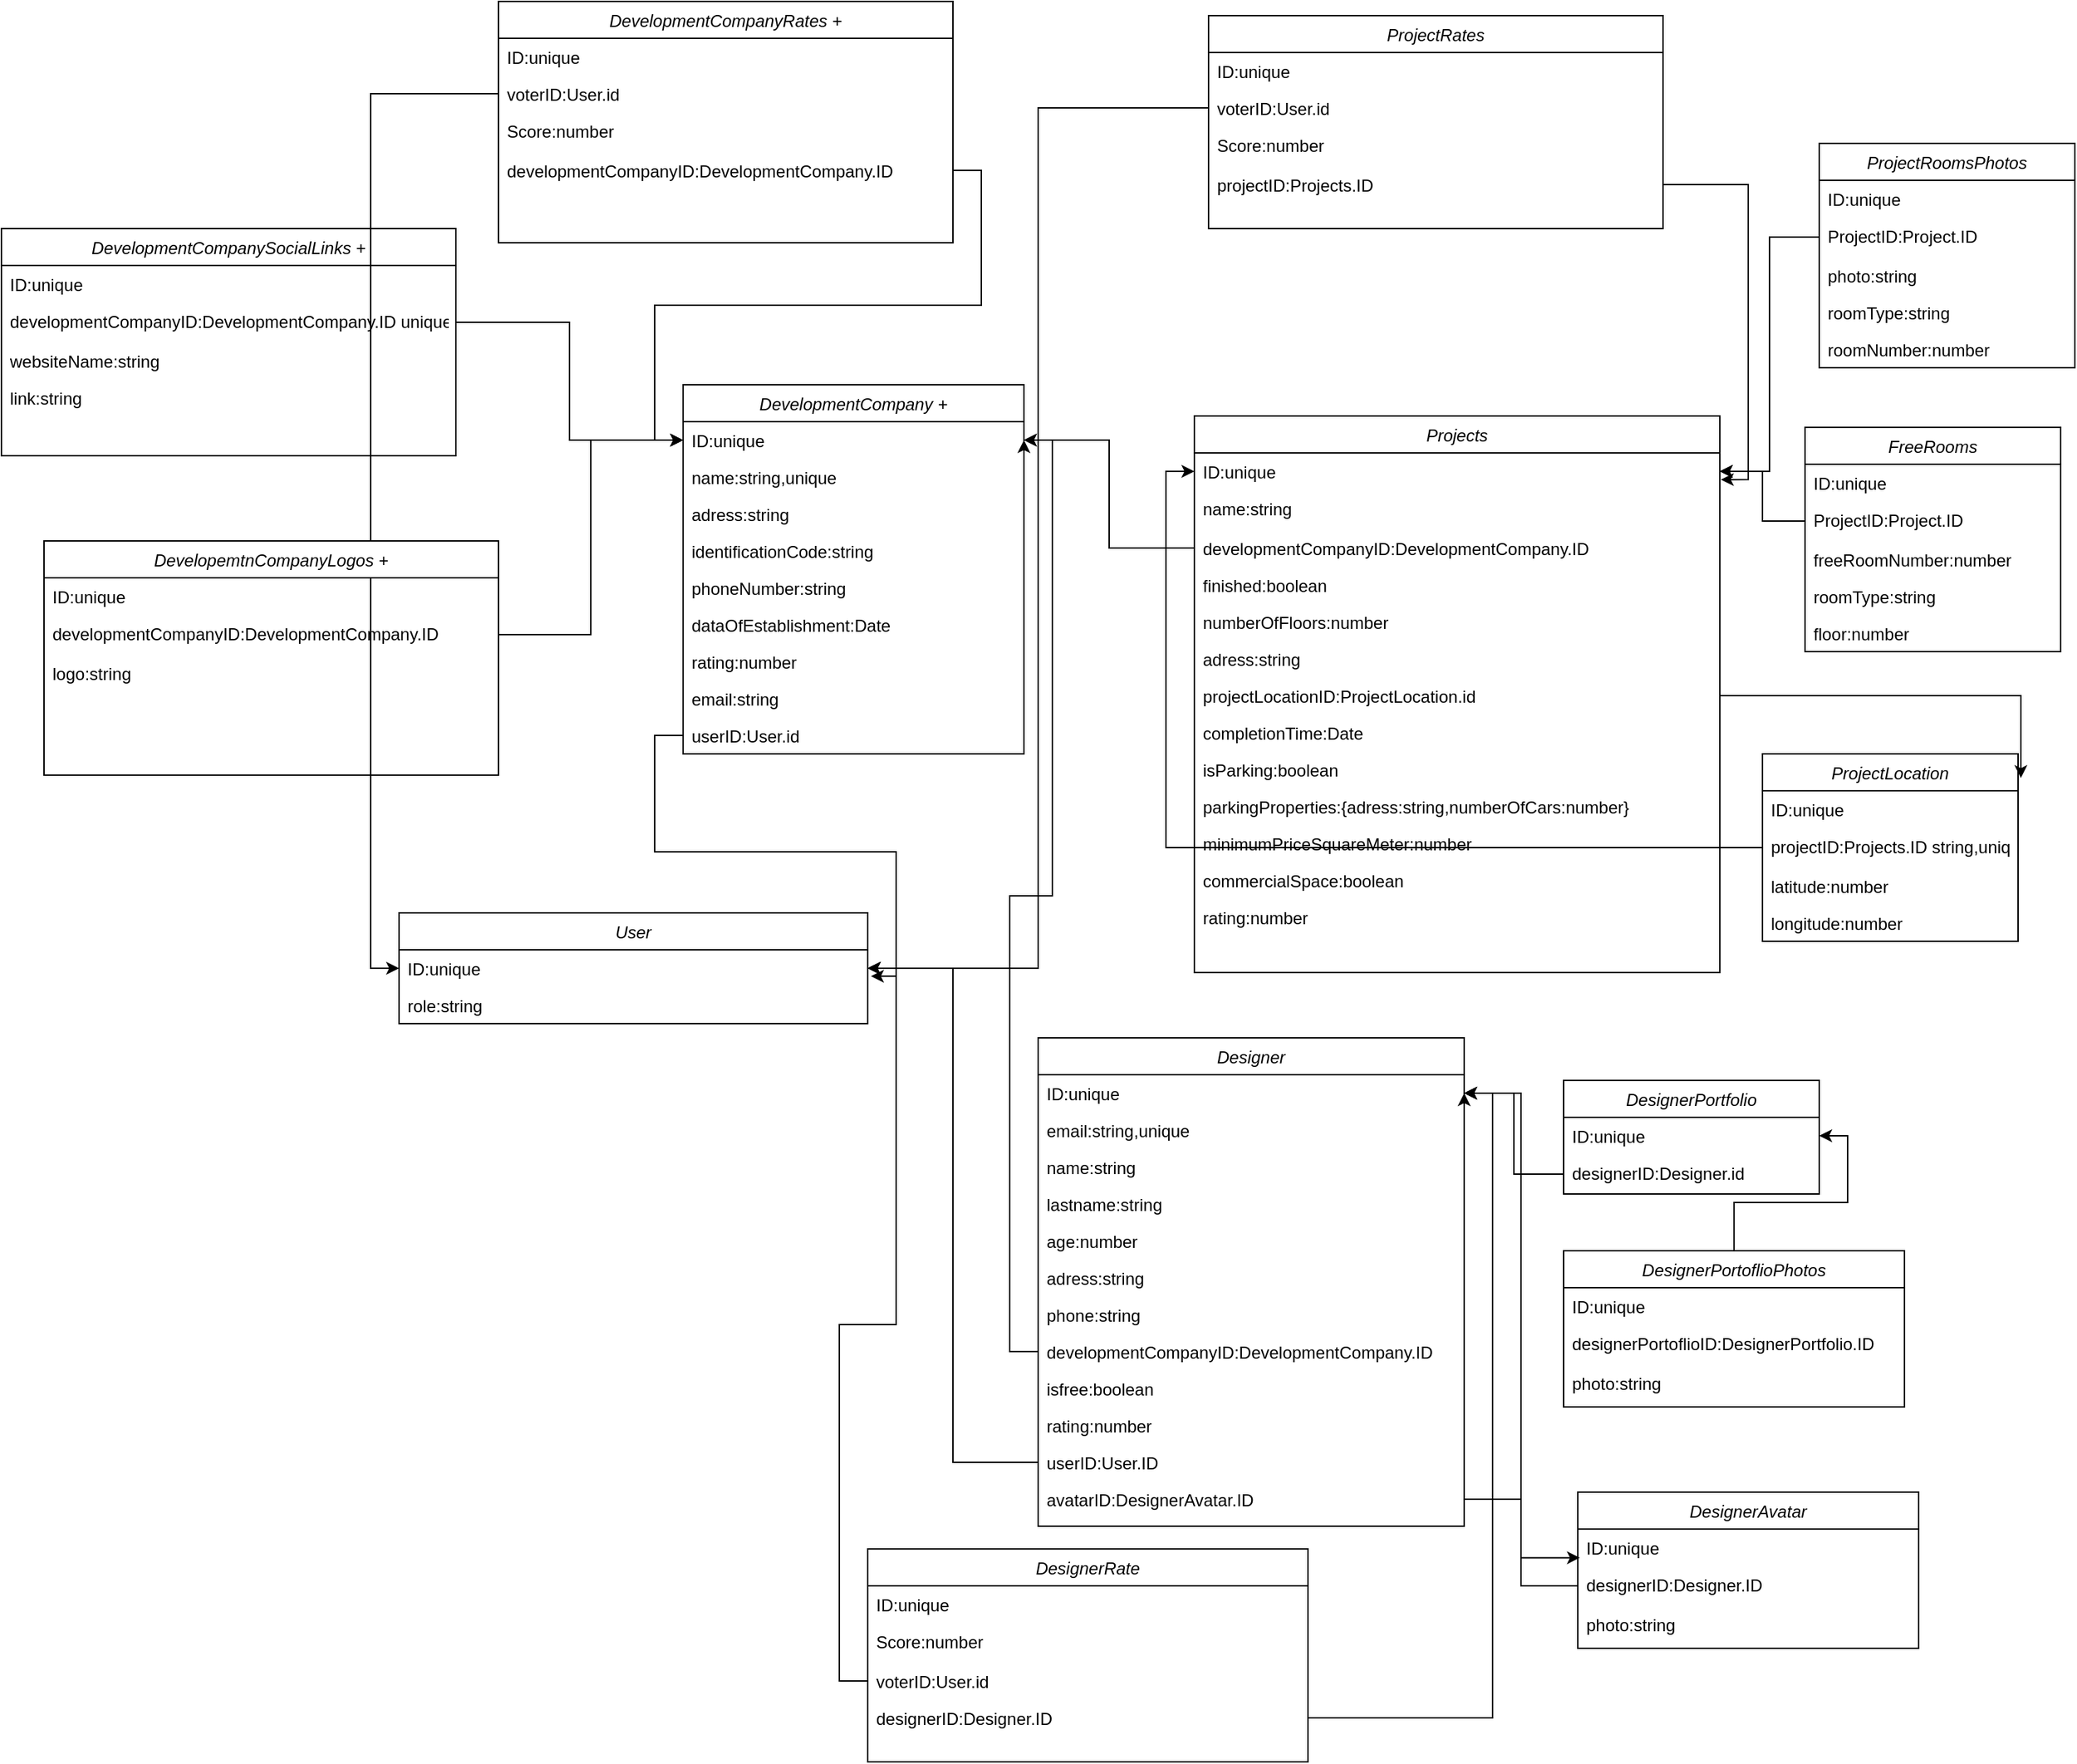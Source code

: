 <mxfile version="15.5.4" type="embed" pages="2"><diagram id="C5RBs43oDa-KdzZeNtuy" name="Page-1"><mxGraphModel dx="1510" dy="1604" grid="1" gridSize="10" guides="1" tooltips="1" connect="1" arrows="1" fold="1" page="1" pageScale="1" pageWidth="827" pageHeight="1169" math="0" shadow="0"><root><mxCell id="WIyWlLk6GJQsqaUBKTNV-0"/><mxCell id="WIyWlLk6GJQsqaUBKTNV-1" parent="WIyWlLk6GJQsqaUBKTNV-0"/><object label="DevelopmentCompany +" id="zkfFHV4jXpPFQw0GAbJ--0"><mxCell style="swimlane;fontStyle=2;align=center;verticalAlign=top;childLayout=stackLayout;horizontal=1;startSize=26;horizontalStack=0;resizeParent=1;resizeLast=0;collapsible=1;marginBottom=0;rounded=0;shadow=0;strokeWidth=1;" parent="WIyWlLk6GJQsqaUBKTNV-1" vertex="1"><mxGeometry x="240" y="-170" width="240" height="260" as="geometry"><mxRectangle x="50" y="280" width="160" height="26" as="alternateBounds"/></mxGeometry></mxCell></object><mxCell id="zkfFHV4jXpPFQw0GAbJ--2" value="ID:unique" style="text;align=left;verticalAlign=top;spacingLeft=4;spacingRight=4;overflow=hidden;rotatable=0;points=[[0,0.5],[1,0.5]];portConstraint=eastwest;rounded=0;shadow=0;html=0;" parent="zkfFHV4jXpPFQw0GAbJ--0" vertex="1"><mxGeometry y="26" width="240" height="26" as="geometry"/></mxCell><mxCell id="NU3LqY0kfDEqKCWppmfM-1" style="edgeStyle=orthogonalEdgeStyle;rounded=0;orthogonalLoop=1;jettySize=auto;html=1;exitX=1;exitY=0.5;exitDx=0;exitDy=0;entryX=1;entryY=0.5;entryDx=0;entryDy=0;fontFamily=Helvetica;fontSize=12;fontColor=default;" parent="zkfFHV4jXpPFQw0GAbJ--0" source="zkfFHV4jXpPFQw0GAbJ--1" target="zkfFHV4jXpPFQw0GAbJ--2" edge="1"><mxGeometry relative="1" as="geometry"/></mxCell><mxCell id="zkfFHV4jXpPFQw0GAbJ--1" value="name:string,unique" style="text;align=left;verticalAlign=top;spacingLeft=4;spacingRight=4;overflow=hidden;rotatable=0;points=[[0,0.5],[1,0.5]];portConstraint=eastwest;" parent="zkfFHV4jXpPFQw0GAbJ--0" vertex="1"><mxGeometry y="52" width="240" height="26" as="geometry"/></mxCell><mxCell id="NU3LqY0kfDEqKCWppmfM-3" value="adress:string" style="text;align=left;verticalAlign=top;spacingLeft=4;spacingRight=4;overflow=hidden;rotatable=0;points=[[0,0.5],[1,0.5]];portConstraint=eastwest;" parent="zkfFHV4jXpPFQw0GAbJ--0" vertex="1"><mxGeometry y="78" width="240" height="26" as="geometry"/></mxCell><mxCell id="NU3LqY0kfDEqKCWppmfM-4" value="identificationCode:string" style="text;align=left;verticalAlign=top;spacingLeft=4;spacingRight=4;overflow=hidden;rotatable=0;points=[[0,0.5],[1,0.5]];portConstraint=eastwest;" parent="zkfFHV4jXpPFQw0GAbJ--0" vertex="1"><mxGeometry y="104" width="240" height="26" as="geometry"/></mxCell><mxCell id="NU3LqY0kfDEqKCWppmfM-7" value="phoneNumber:string" style="text;align=left;verticalAlign=top;spacingLeft=4;spacingRight=4;overflow=hidden;rotatable=0;points=[[0,0.5],[1,0.5]];portConstraint=eastwest;" parent="zkfFHV4jXpPFQw0GAbJ--0" vertex="1"><mxGeometry y="130" width="240" height="26" as="geometry"/></mxCell><mxCell id="NU3LqY0kfDEqKCWppmfM-6" value="dataOfEstablishment:Date" style="text;align=left;verticalAlign=top;spacingLeft=4;spacingRight=4;overflow=hidden;rotatable=0;points=[[0,0.5],[1,0.5]];portConstraint=eastwest;" parent="zkfFHV4jXpPFQw0GAbJ--0" vertex="1"><mxGeometry y="156" width="240" height="26" as="geometry"/></mxCell><mxCell id="NU3LqY0kfDEqKCWppmfM-2" value="rating:number" style="text;align=left;verticalAlign=top;spacingLeft=4;spacingRight=4;overflow=hidden;rotatable=0;points=[[0,0.5],[1,0.5]];portConstraint=eastwest;" parent="zkfFHV4jXpPFQw0GAbJ--0" vertex="1"><mxGeometry y="182" width="240" height="26" as="geometry"/></mxCell><mxCell id="PWABPKc5PPacHre3TSY6-2" value="email:string" style="text;align=left;verticalAlign=top;spacingLeft=4;spacingRight=4;overflow=hidden;rotatable=0;points=[[0,0.5],[1,0.5]];portConstraint=eastwest;" parent="zkfFHV4jXpPFQw0GAbJ--0" vertex="1"><mxGeometry y="208" width="240" height="26" as="geometry"/></mxCell><mxCell id="PWABPKc5PPacHre3TSY6-17" value="userID:User.id" style="text;align=left;verticalAlign=top;spacingLeft=4;spacingRight=4;overflow=hidden;rotatable=0;points=[[0,0.5],[1,0.5]];portConstraint=eastwest;" parent="zkfFHV4jXpPFQw0GAbJ--0" vertex="1"><mxGeometry y="234" width="240" height="26" as="geometry"/></mxCell><object label="DevelopmentCompanySocialLinks +" id="NU3LqY0kfDEqKCWppmfM-8"><mxCell style="swimlane;fontStyle=2;align=center;verticalAlign=top;childLayout=stackLayout;horizontal=1;startSize=26;horizontalStack=0;resizeParent=1;resizeLast=0;collapsible=1;marginBottom=0;rounded=0;shadow=0;strokeWidth=1;" parent="WIyWlLk6GJQsqaUBKTNV-1" vertex="1"><mxGeometry x="-240" y="-280" width="320" height="160" as="geometry"><mxRectangle x="50" y="280" width="160" height="26" as="alternateBounds"/></mxGeometry></mxCell></object><mxCell id="NU3LqY0kfDEqKCWppmfM-9" value="ID:unique" style="text;align=left;verticalAlign=top;spacingLeft=4;spacingRight=4;overflow=hidden;rotatable=0;points=[[0,0.5],[1,0.5]];portConstraint=eastwest;rounded=0;shadow=0;html=0;" parent="NU3LqY0kfDEqKCWppmfM-8" vertex="1"><mxGeometry y="26" width="320" height="26" as="geometry"/></mxCell><mxCell id="NU3LqY0kfDEqKCWppmfM-20" value="developmentCompanyID:DevelopmentCompany.ID unique" style="text;align=left;verticalAlign=top;spacingLeft=4;spacingRight=4;overflow=hidden;rotatable=0;points=[[0,0.5],[1,0.5]];portConstraint=eastwest;" parent="NU3LqY0kfDEqKCWppmfM-8" vertex="1"><mxGeometry y="52" width="320" height="28" as="geometry"/></mxCell><mxCell id="NU3LqY0kfDEqKCWppmfM-22" value="websiteName:string" style="text;align=left;verticalAlign=top;spacingLeft=4;spacingRight=4;overflow=hidden;rotatable=0;points=[[0,0.5],[1,0.5]];portConstraint=eastwest;" parent="NU3LqY0kfDEqKCWppmfM-8" vertex="1"><mxGeometry y="80" width="320" height="26" as="geometry"/></mxCell><mxCell id="NU3LqY0kfDEqKCWppmfM-11" value="link:string" style="text;align=left;verticalAlign=top;spacingLeft=4;spacingRight=4;overflow=hidden;rotatable=0;points=[[0,0.5],[1,0.5]];portConstraint=eastwest;" parent="NU3LqY0kfDEqKCWppmfM-8" vertex="1"><mxGeometry y="106" width="320" height="26" as="geometry"/></mxCell><mxCell id="NU3LqY0kfDEqKCWppmfM-21" style="edgeStyle=orthogonalEdgeStyle;rounded=0;orthogonalLoop=1;jettySize=auto;html=1;fontFamily=Helvetica;fontSize=12;fontColor=default;" parent="WIyWlLk6GJQsqaUBKTNV-1" source="NU3LqY0kfDEqKCWppmfM-20" target="zkfFHV4jXpPFQw0GAbJ--2" edge="1"><mxGeometry relative="1" as="geometry"/></mxCell><object label="Projects" id="NU3LqY0kfDEqKCWppmfM-23"><mxCell style="swimlane;fontStyle=2;align=center;verticalAlign=top;childLayout=stackLayout;horizontal=1;startSize=26;horizontalStack=0;resizeParent=1;resizeLast=0;collapsible=1;marginBottom=0;rounded=0;shadow=0;strokeWidth=1;" parent="WIyWlLk6GJQsqaUBKTNV-1" vertex="1"><mxGeometry x="600" y="-148" width="370" height="392" as="geometry"><mxRectangle x="50" y="280" width="160" height="26" as="alternateBounds"/></mxGeometry></mxCell></object><mxCell id="NU3LqY0kfDEqKCWppmfM-24" value="ID:unique" style="text;align=left;verticalAlign=top;spacingLeft=4;spacingRight=4;overflow=hidden;rotatable=0;points=[[0,0.5],[1,0.5]];portConstraint=eastwest;rounded=0;shadow=0;html=0;" parent="NU3LqY0kfDEqKCWppmfM-23" vertex="1"><mxGeometry y="26" width="370" height="26" as="geometry"/></mxCell><mxCell id="NU3LqY0kfDEqKCWppmfM-25" value="name:string" style="text;align=left;verticalAlign=top;spacingLeft=4;spacingRight=4;overflow=hidden;rotatable=0;points=[[0,0.5],[1,0.5]];portConstraint=eastwest;" parent="NU3LqY0kfDEqKCWppmfM-23" vertex="1"><mxGeometry y="52" width="370" height="28" as="geometry"/></mxCell><mxCell id="NU3LqY0kfDEqKCWppmfM-26" value="developmentCompanyID:DevelopmentCompany.ID" style="text;align=left;verticalAlign=top;spacingLeft=4;spacingRight=4;overflow=hidden;rotatable=0;points=[[0,0.5],[1,0.5]];portConstraint=eastwest;" parent="NU3LqY0kfDEqKCWppmfM-23" vertex="1"><mxGeometry y="80" width="370" height="26" as="geometry"/></mxCell><mxCell id="NU3LqY0kfDEqKCWppmfM-28" value="finished:boolean" style="text;align=left;verticalAlign=top;spacingLeft=4;spacingRight=4;overflow=hidden;rotatable=0;points=[[0,0.5],[1,0.5]];portConstraint=eastwest;" parent="NU3LqY0kfDEqKCWppmfM-23" vertex="1"><mxGeometry y="106" width="370" height="26" as="geometry"/></mxCell><mxCell id="NU3LqY0kfDEqKCWppmfM-29" value="numberOfFloors:number" style="text;align=left;verticalAlign=top;spacingLeft=4;spacingRight=4;overflow=hidden;rotatable=0;points=[[0,0.5],[1,0.5]];portConstraint=eastwest;" parent="NU3LqY0kfDEqKCWppmfM-23" vertex="1"><mxGeometry y="132" width="370" height="26" as="geometry"/></mxCell><mxCell id="NU3LqY0kfDEqKCWppmfM-30" value="adress:string" style="text;align=left;verticalAlign=top;spacingLeft=4;spacingRight=4;overflow=hidden;rotatable=0;points=[[0,0.5],[1,0.5]];portConstraint=eastwest;" parent="NU3LqY0kfDEqKCWppmfM-23" vertex="1"><mxGeometry y="158" width="370" height="26" as="geometry"/></mxCell><mxCell id="NU3LqY0kfDEqKCWppmfM-39" value="projectLocationID:ProjectLocation.id" style="text;align=left;verticalAlign=top;spacingLeft=4;spacingRight=4;overflow=hidden;rotatable=0;points=[[0,0.5],[1,0.5]];portConstraint=eastwest;" parent="NU3LqY0kfDEqKCWppmfM-23" vertex="1"><mxGeometry y="184" width="370" height="26" as="geometry"/></mxCell><mxCell id="NU3LqY0kfDEqKCWppmfM-40" value="completionTime:Date" style="text;align=left;verticalAlign=top;spacingLeft=4;spacingRight=4;overflow=hidden;rotatable=0;points=[[0,0.5],[1,0.5]];portConstraint=eastwest;" parent="NU3LqY0kfDEqKCWppmfM-23" vertex="1"><mxGeometry y="210" width="370" height="26" as="geometry"/></mxCell><mxCell id="NU3LqY0kfDEqKCWppmfM-50" value="isParking:boolean" style="text;align=left;verticalAlign=top;spacingLeft=4;spacingRight=4;overflow=hidden;rotatable=0;points=[[0,0.5],[1,0.5]];portConstraint=eastwest;" parent="NU3LqY0kfDEqKCWppmfM-23" vertex="1"><mxGeometry y="236" width="370" height="26" as="geometry"/></mxCell><mxCell id="NU3LqY0kfDEqKCWppmfM-52" value="parkingProperties:{adress:string,numberOfCars:number}" style="text;align=left;verticalAlign=top;spacingLeft=4;spacingRight=4;overflow=hidden;rotatable=0;points=[[0,0.5],[1,0.5]];portConstraint=eastwest;" parent="NU3LqY0kfDEqKCWppmfM-23" vertex="1"><mxGeometry y="262" width="370" height="26" as="geometry"/></mxCell><mxCell id="NU3LqY0kfDEqKCWppmfM-51" value="minimumPriceSquareMeter:number" style="text;align=left;verticalAlign=top;spacingLeft=4;spacingRight=4;overflow=hidden;rotatable=0;points=[[0,0.5],[1,0.5]];portConstraint=eastwest;" parent="NU3LqY0kfDEqKCWppmfM-23" vertex="1"><mxGeometry y="288" width="370" height="26" as="geometry"/></mxCell><mxCell id="NU3LqY0kfDEqKCWppmfM-27" value="commercialSpace:boolean" style="text;align=left;verticalAlign=top;spacingLeft=4;spacingRight=4;overflow=hidden;rotatable=0;points=[[0,0.5],[1,0.5]];portConstraint=eastwest;" parent="NU3LqY0kfDEqKCWppmfM-23" vertex="1"><mxGeometry y="314" width="370" height="26" as="geometry"/></mxCell><mxCell id="PWABPKc5PPacHre3TSY6-22" value="rating:number" style="text;align=left;verticalAlign=top;spacingLeft=4;spacingRight=4;overflow=hidden;rotatable=0;points=[[0,0.5],[1,0.5]];portConstraint=eastwest;" parent="NU3LqY0kfDEqKCWppmfM-23" vertex="1"><mxGeometry y="340" width="370" height="26" as="geometry"/></mxCell><object label="ProjectLocation" id="NU3LqY0kfDEqKCWppmfM-32"><mxCell style="swimlane;fontStyle=2;align=center;verticalAlign=top;childLayout=stackLayout;horizontal=1;startSize=26;horizontalStack=0;resizeParent=1;resizeLast=0;collapsible=1;marginBottom=0;rounded=0;shadow=0;strokeWidth=1;" parent="WIyWlLk6GJQsqaUBKTNV-1" vertex="1"><mxGeometry x="1000" y="90" width="180" height="132" as="geometry"><mxRectangle x="50" y="280" width="160" height="26" as="alternateBounds"/></mxGeometry></mxCell></object><mxCell id="NU3LqY0kfDEqKCWppmfM-33" value="ID:unique" style="text;align=left;verticalAlign=top;spacingLeft=4;spacingRight=4;overflow=hidden;rotatable=0;points=[[0,0.5],[1,0.5]];portConstraint=eastwest;rounded=0;shadow=0;html=0;" parent="NU3LqY0kfDEqKCWppmfM-32" vertex="1"><mxGeometry y="26" width="180" height="26" as="geometry"/></mxCell><mxCell id="NU3LqY0kfDEqKCWppmfM-34" value="projectID:Projects.ID string,unique" style="text;align=left;verticalAlign=top;spacingLeft=4;spacingRight=4;overflow=hidden;rotatable=0;points=[[0,0.5],[1,0.5]];portConstraint=eastwest;" parent="NU3LqY0kfDEqKCWppmfM-32" vertex="1"><mxGeometry y="52" width="180" height="28" as="geometry"/></mxCell><mxCell id="NU3LqY0kfDEqKCWppmfM-35" value="latitude:number" style="text;align=left;verticalAlign=top;spacingLeft=4;spacingRight=4;overflow=hidden;rotatable=0;points=[[0,0.5],[1,0.5]];portConstraint=eastwest;" parent="NU3LqY0kfDEqKCWppmfM-32" vertex="1"><mxGeometry y="80" width="180" height="26" as="geometry"/></mxCell><mxCell id="NU3LqY0kfDEqKCWppmfM-36" value="longitude:number" style="text;align=left;verticalAlign=top;spacingLeft=4;spacingRight=4;overflow=hidden;rotatable=0;points=[[0,0.5],[1,0.5]];portConstraint=eastwest;" parent="NU3LqY0kfDEqKCWppmfM-32" vertex="1"><mxGeometry y="106" width="180" height="26" as="geometry"/></mxCell><mxCell id="NU3LqY0kfDEqKCWppmfM-37" style="edgeStyle=orthogonalEdgeStyle;rounded=0;orthogonalLoop=1;jettySize=auto;html=1;entryX=0;entryY=0.5;entryDx=0;entryDy=0;fontFamily=Helvetica;fontSize=12;fontColor=default;" parent="WIyWlLk6GJQsqaUBKTNV-1" source="NU3LqY0kfDEqKCWppmfM-34" target="NU3LqY0kfDEqKCWppmfM-24" edge="1"><mxGeometry relative="1" as="geometry"/></mxCell><mxCell id="NU3LqY0kfDEqKCWppmfM-42" style="edgeStyle=orthogonalEdgeStyle;rounded=0;orthogonalLoop=1;jettySize=auto;html=1;entryX=1.011;entryY=0.129;entryDx=0;entryDy=0;entryPerimeter=0;fontFamily=Helvetica;fontSize=12;fontColor=default;" parent="WIyWlLk6GJQsqaUBKTNV-1" source="NU3LqY0kfDEqKCWppmfM-39" target="NU3LqY0kfDEqKCWppmfM-32" edge="1"><mxGeometry relative="1" as="geometry"/></mxCell><object label="DevelopmentCompanyRates +" id="PWABPKc5PPacHre3TSY6-3"><mxCell style="swimlane;fontStyle=2;align=center;verticalAlign=top;childLayout=stackLayout;horizontal=1;startSize=26;horizontalStack=0;resizeParent=1;resizeLast=0;collapsible=1;marginBottom=0;rounded=0;shadow=0;strokeWidth=1;" parent="WIyWlLk6GJQsqaUBKTNV-1" vertex="1"><mxGeometry x="110" y="-440" width="320" height="170" as="geometry"><mxRectangle x="50" y="280" width="160" height="26" as="alternateBounds"/></mxGeometry></mxCell></object><mxCell id="PWABPKc5PPacHre3TSY6-4" value="ID:unique" style="text;align=left;verticalAlign=top;spacingLeft=4;spacingRight=4;overflow=hidden;rotatable=0;points=[[0,0.5],[1,0.5]];portConstraint=eastwest;rounded=0;shadow=0;html=0;" parent="PWABPKc5PPacHre3TSY6-3" vertex="1"><mxGeometry y="26" width="320" height="26" as="geometry"/></mxCell><mxCell id="PWABPKc5PPacHre3TSY6-6" value="voterID:User.id" style="text;align=left;verticalAlign=top;spacingLeft=4;spacingRight=4;overflow=hidden;rotatable=0;points=[[0,0.5],[1,0.5]];portConstraint=eastwest;" parent="PWABPKc5PPacHre3TSY6-3" vertex="1"><mxGeometry y="52" width="320" height="26" as="geometry"/></mxCell><mxCell id="PWABPKc5PPacHre3TSY6-5" value="Score:number" style="text;align=left;verticalAlign=top;spacingLeft=4;spacingRight=4;overflow=hidden;rotatable=0;points=[[0,0.5],[1,0.5]];portConstraint=eastwest;" parent="PWABPKc5PPacHre3TSY6-3" vertex="1"><mxGeometry y="78" width="320" height="28" as="geometry"/></mxCell><mxCell id="PWABPKc5PPacHre3TSY6-15" value="developmentCompanyID:DevelopmentCompany.ID" style="text;align=left;verticalAlign=top;spacingLeft=4;spacingRight=4;overflow=hidden;rotatable=0;points=[[0,0.5],[1,0.5]];portConstraint=eastwest;" parent="PWABPKc5PPacHre3TSY6-3" vertex="1"><mxGeometry y="106" width="320" height="26" as="geometry"/></mxCell><object label="User" id="PWABPKc5PPacHre3TSY6-8"><mxCell style="swimlane;fontStyle=2;align=center;verticalAlign=top;childLayout=stackLayout;horizontal=1;startSize=26;horizontalStack=0;resizeParent=1;resizeLast=0;collapsible=1;marginBottom=0;rounded=0;shadow=0;strokeWidth=1;" parent="WIyWlLk6GJQsqaUBKTNV-1" vertex="1"><mxGeometry x="40" y="202" width="330" height="78" as="geometry"><mxRectangle x="50" y="280" width="160" height="26" as="alternateBounds"/></mxGeometry></mxCell></object><mxCell id="PWABPKc5PPacHre3TSY6-9" value="ID:unique" style="text;align=left;verticalAlign=top;spacingLeft=4;spacingRight=4;overflow=hidden;rotatable=0;points=[[0,0.5],[1,0.5]];portConstraint=eastwest;rounded=0;shadow=0;html=0;" parent="PWABPKc5PPacHre3TSY6-8" vertex="1"><mxGeometry y="26" width="330" height="26" as="geometry"/></mxCell><mxCell id="PWABPKc5PPacHre3TSY6-12" value="role:string" style="text;align=left;verticalAlign=top;spacingLeft=4;spacingRight=4;overflow=hidden;rotatable=0;points=[[0,0.5],[1,0.5]];portConstraint=eastwest;" parent="PWABPKc5PPacHre3TSY6-8" vertex="1"><mxGeometry y="52" width="330" height="26" as="geometry"/></mxCell><mxCell id="PWABPKc5PPacHre3TSY6-20" style="edgeStyle=orthogonalEdgeStyle;rounded=0;orthogonalLoop=1;jettySize=auto;html=1;entryX=0;entryY=0.5;entryDx=0;entryDy=0;" parent="WIyWlLk6GJQsqaUBKTNV-1" source="PWABPKc5PPacHre3TSY6-6" target="PWABPKc5PPacHre3TSY6-9" edge="1"><mxGeometry relative="1" as="geometry"/></mxCell><mxCell id="PWABPKc5PPacHre3TSY6-21" style="edgeStyle=orthogonalEdgeStyle;rounded=0;orthogonalLoop=1;jettySize=auto;html=1;" parent="WIyWlLk6GJQsqaUBKTNV-1" source="PWABPKc5PPacHre3TSY6-15" target="zkfFHV4jXpPFQw0GAbJ--2" edge="1"><mxGeometry relative="1" as="geometry"/></mxCell><object label="ProjectRates" id="PWABPKc5PPacHre3TSY6-23"><mxCell style="swimlane;fontStyle=2;align=center;verticalAlign=top;childLayout=stackLayout;horizontal=1;startSize=26;horizontalStack=0;resizeParent=1;resizeLast=0;collapsible=1;marginBottom=0;rounded=0;shadow=0;strokeWidth=1;" parent="WIyWlLk6GJQsqaUBKTNV-1" vertex="1"><mxGeometry x="610" y="-430" width="320" height="150" as="geometry"><mxRectangle x="50" y="280" width="160" height="26" as="alternateBounds"/></mxGeometry></mxCell></object><mxCell id="PWABPKc5PPacHre3TSY6-24" value="ID:unique" style="text;align=left;verticalAlign=top;spacingLeft=4;spacingRight=4;overflow=hidden;rotatable=0;points=[[0,0.5],[1,0.5]];portConstraint=eastwest;rounded=0;shadow=0;html=0;" parent="PWABPKc5PPacHre3TSY6-23" vertex="1"><mxGeometry y="26" width="320" height="26" as="geometry"/></mxCell><mxCell id="PWABPKc5PPacHre3TSY6-26" value="voterID:User.id" style="text;align=left;verticalAlign=top;spacingLeft=4;spacingRight=4;overflow=hidden;rotatable=0;points=[[0,0.5],[1,0.5]];portConstraint=eastwest;" parent="PWABPKc5PPacHre3TSY6-23" vertex="1"><mxGeometry y="52" width="320" height="26" as="geometry"/></mxCell><mxCell id="PWABPKc5PPacHre3TSY6-25" value="Score:number" style="text;align=left;verticalAlign=top;spacingLeft=4;spacingRight=4;overflow=hidden;rotatable=0;points=[[0,0.5],[1,0.5]];portConstraint=eastwest;" parent="PWABPKc5PPacHre3TSY6-23" vertex="1"><mxGeometry y="78" width="320" height="28" as="geometry"/></mxCell><mxCell id="PWABPKc5PPacHre3TSY6-27" value="projectID:Projects.ID" style="text;align=left;verticalAlign=top;spacingLeft=4;spacingRight=4;overflow=hidden;rotatable=0;points=[[0,0.5],[1,0.5]];portConstraint=eastwest;" parent="PWABPKc5PPacHre3TSY6-23" vertex="1"><mxGeometry y="106" width="320" height="26" as="geometry"/></mxCell><mxCell id="PWABPKc5PPacHre3TSY6-28" style="edgeStyle=orthogonalEdgeStyle;rounded=0;orthogonalLoop=1;jettySize=auto;html=1;entryX=1;entryY=0.5;entryDx=0;entryDy=0;" parent="WIyWlLk6GJQsqaUBKTNV-1" source="PWABPKc5PPacHre3TSY6-26" target="PWABPKc5PPacHre3TSY6-9" edge="1"><mxGeometry relative="1" as="geometry"/></mxCell><mxCell id="PWABPKc5PPacHre3TSY6-29" style="edgeStyle=orthogonalEdgeStyle;rounded=0;orthogonalLoop=1;jettySize=auto;html=1;entryX=1.002;entryY=0.724;entryDx=0;entryDy=0;entryPerimeter=0;" parent="WIyWlLk6GJQsqaUBKTNV-1" source="PWABPKc5PPacHre3TSY6-27" target="NU3LqY0kfDEqKCWppmfM-24" edge="1"><mxGeometry relative="1" as="geometry"/></mxCell><object label="ProjectRoomsPhotos" id="PWABPKc5PPacHre3TSY6-31"><mxCell style="swimlane;fontStyle=2;align=center;verticalAlign=top;childLayout=stackLayout;horizontal=1;startSize=26;horizontalStack=0;resizeParent=1;resizeLast=0;collapsible=1;marginBottom=0;rounded=0;shadow=0;strokeWidth=1;" parent="WIyWlLk6GJQsqaUBKTNV-1" vertex="1"><mxGeometry x="1040" y="-340" width="180" height="158" as="geometry"><mxRectangle x="50" y="280" width="160" height="26" as="alternateBounds"/></mxGeometry></mxCell></object><mxCell id="PWABPKc5PPacHre3TSY6-32" value="ID:unique" style="text;align=left;verticalAlign=top;spacingLeft=4;spacingRight=4;overflow=hidden;rotatable=0;points=[[0,0.5],[1,0.5]];portConstraint=eastwest;rounded=0;shadow=0;html=0;" parent="PWABPKc5PPacHre3TSY6-31" vertex="1"><mxGeometry y="26" width="180" height="26" as="geometry"/></mxCell><mxCell id="PWABPKc5PPacHre3TSY6-33" value="ProjectID:Project.ID" style="text;align=left;verticalAlign=top;spacingLeft=4;spacingRight=4;overflow=hidden;rotatable=0;points=[[0,0.5],[1,0.5]];portConstraint=eastwest;" parent="PWABPKc5PPacHre3TSY6-31" vertex="1"><mxGeometry y="52" width="180" height="28" as="geometry"/></mxCell><mxCell id="PWABPKc5PPacHre3TSY6-34" value="photo:string" style="text;align=left;verticalAlign=top;spacingLeft=4;spacingRight=4;overflow=hidden;rotatable=0;points=[[0,0.5],[1,0.5]];portConstraint=eastwest;" parent="PWABPKc5PPacHre3TSY6-31" vertex="1"><mxGeometry y="80" width="180" height="26" as="geometry"/></mxCell><mxCell id="PWABPKc5PPacHre3TSY6-35" value="roomType:string" style="text;align=left;verticalAlign=top;spacingLeft=4;spacingRight=4;overflow=hidden;rotatable=0;points=[[0,0.5],[1,0.5]];portConstraint=eastwest;" parent="PWABPKc5PPacHre3TSY6-31" vertex="1"><mxGeometry y="106" width="180" height="26" as="geometry"/></mxCell><mxCell id="PWABPKc5PPacHre3TSY6-38" value="roomNumber:number" style="text;align=left;verticalAlign=top;spacingLeft=4;spacingRight=4;overflow=hidden;rotatable=0;points=[[0,0.5],[1,0.5]];portConstraint=eastwest;" parent="PWABPKc5PPacHre3TSY6-31" vertex="1"><mxGeometry y="132" width="180" height="26" as="geometry"/></mxCell><mxCell id="PWABPKc5PPacHre3TSY6-39" style="edgeStyle=orthogonalEdgeStyle;rounded=0;orthogonalLoop=1;jettySize=auto;html=1;" parent="WIyWlLk6GJQsqaUBKTNV-1" source="PWABPKc5PPacHre3TSY6-33" target="NU3LqY0kfDEqKCWppmfM-24" edge="1"><mxGeometry relative="1" as="geometry"/></mxCell><object label="DevelopemtnCompanyLogos +" id="PWABPKc5PPacHre3TSY6-41"><mxCell style="swimlane;fontStyle=2;align=center;verticalAlign=top;childLayout=stackLayout;horizontal=1;startSize=26;horizontalStack=0;resizeParent=1;resizeLast=0;collapsible=1;marginBottom=0;rounded=0;shadow=0;strokeWidth=1;" parent="WIyWlLk6GJQsqaUBKTNV-1" vertex="1"><mxGeometry x="-210" y="-60" width="320" height="165" as="geometry"><mxRectangle x="50" y="280" width="160" height="26" as="alternateBounds"/></mxGeometry></mxCell></object><mxCell id="PWABPKc5PPacHre3TSY6-42" value="ID:unique" style="text;align=left;verticalAlign=top;spacingLeft=4;spacingRight=4;overflow=hidden;rotatable=0;points=[[0,0.5],[1,0.5]];portConstraint=eastwest;rounded=0;shadow=0;html=0;" parent="PWABPKc5PPacHre3TSY6-41" vertex="1"><mxGeometry y="26" width="320" height="26" as="geometry"/></mxCell><mxCell id="PWABPKc5PPacHre3TSY6-43" value="developmentCompanyID:DevelopmentCompany.ID" style="text;align=left;verticalAlign=top;spacingLeft=4;spacingRight=4;overflow=hidden;rotatable=0;points=[[0,0.5],[1,0.5]];portConstraint=eastwest;" parent="PWABPKc5PPacHre3TSY6-41" vertex="1"><mxGeometry y="52" width="320" height="28" as="geometry"/></mxCell><mxCell id="PWABPKc5PPacHre3TSY6-44" value="logo:string" style="text;align=left;verticalAlign=top;spacingLeft=4;spacingRight=4;overflow=hidden;rotatable=0;points=[[0,0.5],[1,0.5]];portConstraint=eastwest;" parent="PWABPKc5PPacHre3TSY6-41" vertex="1"><mxGeometry y="80" width="320" height="26" as="geometry"/></mxCell><mxCell id="PWABPKc5PPacHre3TSY6-47" style="edgeStyle=orthogonalEdgeStyle;rounded=0;orthogonalLoop=1;jettySize=auto;html=1;entryX=0;entryY=0.5;entryDx=0;entryDy=0;" parent="WIyWlLk6GJQsqaUBKTNV-1" source="PWABPKc5PPacHre3TSY6-43" target="zkfFHV4jXpPFQw0GAbJ--2" edge="1"><mxGeometry relative="1" as="geometry"/></mxCell><object label="Designer" id="PWABPKc5PPacHre3TSY6-48"><mxCell style="swimlane;fontStyle=2;align=center;verticalAlign=top;childLayout=stackLayout;horizontal=1;startSize=26;horizontalStack=0;resizeParent=1;resizeLast=0;collapsible=1;marginBottom=0;rounded=0;shadow=0;strokeWidth=1;" parent="WIyWlLk6GJQsqaUBKTNV-1" vertex="1"><mxGeometry x="490" y="290" width="300" height="344" as="geometry"><mxRectangle x="50" y="280" width="160" height="26" as="alternateBounds"/></mxGeometry></mxCell></object><mxCell id="PWABPKc5PPacHre3TSY6-49" value="ID:unique" style="text;align=left;verticalAlign=top;spacingLeft=4;spacingRight=4;overflow=hidden;rotatable=0;points=[[0,0.5],[1,0.5]];portConstraint=eastwest;rounded=0;shadow=0;html=0;" parent="PWABPKc5PPacHre3TSY6-48" vertex="1"><mxGeometry y="26" width="300" height="26" as="geometry"/></mxCell><mxCell id="PWABPKc5PPacHre3TSY6-50" style="edgeStyle=orthogonalEdgeStyle;rounded=0;orthogonalLoop=1;jettySize=auto;html=1;exitX=1;exitY=0.5;exitDx=0;exitDy=0;entryX=1;entryY=0.5;entryDx=0;entryDy=0;fontFamily=Helvetica;fontSize=12;fontColor=default;" parent="PWABPKc5PPacHre3TSY6-48" source="PWABPKc5PPacHre3TSY6-51" target="PWABPKc5PPacHre3TSY6-49" edge="1"><mxGeometry relative="1" as="geometry"/></mxCell><mxCell id="PWABPKc5PPacHre3TSY6-51" value="email:string,unique" style="text;align=left;verticalAlign=top;spacingLeft=4;spacingRight=4;overflow=hidden;rotatable=0;points=[[0,0.5],[1,0.5]];portConstraint=eastwest;" parent="PWABPKc5PPacHre3TSY6-48" vertex="1"><mxGeometry y="52" width="300" height="26" as="geometry"/></mxCell><mxCell id="PWABPKc5PPacHre3TSY6-61" value="name:string" style="text;align=left;verticalAlign=top;spacingLeft=4;spacingRight=4;overflow=hidden;rotatable=0;points=[[0,0.5],[1,0.5]];portConstraint=eastwest;" parent="PWABPKc5PPacHre3TSY6-48" vertex="1"><mxGeometry y="78" width="300" height="26" as="geometry"/></mxCell><mxCell id="PWABPKc5PPacHre3TSY6-60" value="lastname:string" style="text;align=left;verticalAlign=top;spacingLeft=4;spacingRight=4;overflow=hidden;rotatable=0;points=[[0,0.5],[1,0.5]];portConstraint=eastwest;" parent="PWABPKc5PPacHre3TSY6-48" vertex="1"><mxGeometry y="104" width="300" height="26" as="geometry"/></mxCell><mxCell id="PWABPKc5PPacHre3TSY6-66" value="age:number" style="text;align=left;verticalAlign=top;spacingLeft=4;spacingRight=4;overflow=hidden;rotatable=0;points=[[0,0.5],[1,0.5]];portConstraint=eastwest;" parent="PWABPKc5PPacHre3TSY6-48" vertex="1"><mxGeometry y="130" width="300" height="26" as="geometry"/></mxCell><mxCell id="PWABPKc5PPacHre3TSY6-52" value="adress:string" style="text;align=left;verticalAlign=top;spacingLeft=4;spacingRight=4;overflow=hidden;rotatable=0;points=[[0,0.5],[1,0.5]];portConstraint=eastwest;" parent="PWABPKc5PPacHre3TSY6-48" vertex="1"><mxGeometry y="156" width="300" height="26" as="geometry"/></mxCell><mxCell id="PWABPKc5PPacHre3TSY6-62" value="phone:string" style="text;align=left;verticalAlign=top;spacingLeft=4;spacingRight=4;overflow=hidden;rotatable=0;points=[[0,0.5],[1,0.5]];portConstraint=eastwest;" parent="PWABPKc5PPacHre3TSY6-48" vertex="1"><mxGeometry y="182" width="300" height="26" as="geometry"/></mxCell><mxCell id="PWABPKc5PPacHre3TSY6-63" value="developmentCompanyID:DevelopmentCompany.ID" style="text;align=left;verticalAlign=top;spacingLeft=4;spacingRight=4;overflow=hidden;rotatable=0;points=[[0,0.5],[1,0.5]];portConstraint=eastwest;" parent="PWABPKc5PPacHre3TSY6-48" vertex="1"><mxGeometry y="208" width="300" height="26" as="geometry"/></mxCell><mxCell id="PWABPKc5PPacHre3TSY6-74" value="isfree:boolean" style="text;align=left;verticalAlign=top;spacingLeft=4;spacingRight=4;overflow=hidden;rotatable=0;points=[[0,0.5],[1,0.5]];portConstraint=eastwest;" parent="PWABPKc5PPacHre3TSY6-48" vertex="1"><mxGeometry y="234" width="300" height="26" as="geometry"/></mxCell><mxCell id="PWABPKc5PPacHre3TSY6-90" value="rating:number" style="text;align=left;verticalAlign=top;spacingLeft=4;spacingRight=4;overflow=hidden;rotatable=0;points=[[0,0.5],[1,0.5]];portConstraint=eastwest;" parent="PWABPKc5PPacHre3TSY6-48" vertex="1"><mxGeometry y="260" width="300" height="26" as="geometry"/></mxCell><mxCell id="PWABPKc5PPacHre3TSY6-86" value="userID:User.ID" style="text;align=left;verticalAlign=top;spacingLeft=4;spacingRight=4;overflow=hidden;rotatable=0;points=[[0,0.5],[1,0.5]];portConstraint=eastwest;" parent="PWABPKc5PPacHre3TSY6-48" vertex="1"><mxGeometry y="286" width="300" height="26" as="geometry"/></mxCell><mxCell id="PWABPKc5PPacHre3TSY6-97" value="avatarID:DesignerAvatar.ID" style="text;align=left;verticalAlign=top;spacingLeft=4;spacingRight=4;overflow=hidden;rotatable=0;points=[[0,0.5],[1,0.5]];portConstraint=eastwest;" parent="PWABPKc5PPacHre3TSY6-48" vertex="1"><mxGeometry y="312" width="300" height="26" as="geometry"/></mxCell><mxCell id="PWABPKc5PPacHre3TSY6-64" style="edgeStyle=orthogonalEdgeStyle;rounded=0;orthogonalLoop=1;jettySize=auto;html=1;entryX=1;entryY=0.5;entryDx=0;entryDy=0;" parent="WIyWlLk6GJQsqaUBKTNV-1" source="PWABPKc5PPacHre3TSY6-63" target="zkfFHV4jXpPFQw0GAbJ--2" edge="1"><mxGeometry relative="1" as="geometry"/></mxCell><mxCell id="PWABPKc5PPacHre3TSY6-65" style="edgeStyle=orthogonalEdgeStyle;rounded=0;orthogonalLoop=1;jettySize=auto;html=1;entryX=1;entryY=0.5;entryDx=0;entryDy=0;" parent="WIyWlLk6GJQsqaUBKTNV-1" source="NU3LqY0kfDEqKCWppmfM-26" target="zkfFHV4jXpPFQw0GAbJ--2" edge="1"><mxGeometry relative="1" as="geometry"/></mxCell><object label="FreeRooms" id="PWABPKc5PPacHre3TSY6-67"><mxCell style="swimlane;fontStyle=2;align=center;verticalAlign=top;childLayout=stackLayout;horizontal=1;startSize=26;horizontalStack=0;resizeParent=1;resizeLast=0;collapsible=1;marginBottom=0;rounded=0;shadow=0;strokeWidth=1;" parent="WIyWlLk6GJQsqaUBKTNV-1" vertex="1"><mxGeometry x="1030" y="-140" width="180" height="158" as="geometry"><mxRectangle x="50" y="280" width="160" height="26" as="alternateBounds"/></mxGeometry></mxCell></object><mxCell id="PWABPKc5PPacHre3TSY6-68" value="ID:unique" style="text;align=left;verticalAlign=top;spacingLeft=4;spacingRight=4;overflow=hidden;rotatable=0;points=[[0,0.5],[1,0.5]];portConstraint=eastwest;rounded=0;shadow=0;html=0;" parent="PWABPKc5PPacHre3TSY6-67" vertex="1"><mxGeometry y="26" width="180" height="26" as="geometry"/></mxCell><mxCell id="PWABPKc5PPacHre3TSY6-69" value="ProjectID:Project.ID" style="text;align=left;verticalAlign=top;spacingLeft=4;spacingRight=4;overflow=hidden;rotatable=0;points=[[0,0.5],[1,0.5]];portConstraint=eastwest;" parent="PWABPKc5PPacHre3TSY6-67" vertex="1"><mxGeometry y="52" width="180" height="28" as="geometry"/></mxCell><mxCell id="PWABPKc5PPacHre3TSY6-70" value="freeRoomNumber:number" style="text;align=left;verticalAlign=top;spacingLeft=4;spacingRight=4;overflow=hidden;rotatable=0;points=[[0,0.5],[1,0.5]];portConstraint=eastwest;" parent="PWABPKc5PPacHre3TSY6-67" vertex="1"><mxGeometry y="80" width="180" height="26" as="geometry"/></mxCell><mxCell id="PWABPKc5PPacHre3TSY6-71" value="roomType:string" style="text;align=left;verticalAlign=top;spacingLeft=4;spacingRight=4;overflow=hidden;rotatable=0;points=[[0,0.5],[1,0.5]];portConstraint=eastwest;" parent="PWABPKc5PPacHre3TSY6-67" vertex="1"><mxGeometry y="106" width="180" height="26" as="geometry"/></mxCell><mxCell id="PWABPKc5PPacHre3TSY6-72" value="floor:number" style="text;align=left;verticalAlign=top;spacingLeft=4;spacingRight=4;overflow=hidden;rotatable=0;points=[[0,0.5],[1,0.5]];portConstraint=eastwest;" parent="PWABPKc5PPacHre3TSY6-67" vertex="1"><mxGeometry y="132" width="180" height="26" as="geometry"/></mxCell><mxCell id="PWABPKc5PPacHre3TSY6-73" style="edgeStyle=orthogonalEdgeStyle;rounded=0;orthogonalLoop=1;jettySize=auto;html=1;entryX=1;entryY=0.5;entryDx=0;entryDy=0;" parent="WIyWlLk6GJQsqaUBKTNV-1" source="PWABPKc5PPacHre3TSY6-69" target="NU3LqY0kfDEqKCWppmfM-24" edge="1"><mxGeometry relative="1" as="geometry"/></mxCell><object label="DesignerPortfolio" id="PWABPKc5PPacHre3TSY6-75"><mxCell style="swimlane;fontStyle=2;align=center;verticalAlign=top;childLayout=stackLayout;horizontal=1;startSize=26;horizontalStack=0;resizeParent=1;resizeLast=0;collapsible=1;marginBottom=0;rounded=0;shadow=0;strokeWidth=1;" parent="WIyWlLk6GJQsqaUBKTNV-1" vertex="1"><mxGeometry x="860" y="320" width="180" height="80" as="geometry"><mxRectangle x="50" y="280" width="160" height="26" as="alternateBounds"/></mxGeometry></mxCell></object><mxCell id="PWABPKc5PPacHre3TSY6-76" value="ID:unique" style="text;align=left;verticalAlign=top;spacingLeft=4;spacingRight=4;overflow=hidden;rotatable=0;points=[[0,0.5],[1,0.5]];portConstraint=eastwest;rounded=0;shadow=0;html=0;" parent="PWABPKc5PPacHre3TSY6-75" vertex="1"><mxGeometry y="26" width="180" height="26" as="geometry"/></mxCell><mxCell id="PWABPKc5PPacHre3TSY6-77" value="designerID:Designer.id" style="text;align=left;verticalAlign=top;spacingLeft=4;spacingRight=4;overflow=hidden;rotatable=0;points=[[0,0.5],[1,0.5]];portConstraint=eastwest;" parent="PWABPKc5PPacHre3TSY6-75" vertex="1"><mxGeometry y="52" width="180" height="28" as="geometry"/></mxCell><mxCell id="PWABPKc5PPacHre3TSY6-84" style="edgeStyle=orthogonalEdgeStyle;rounded=0;orthogonalLoop=1;jettySize=auto;html=1;" parent="WIyWlLk6GJQsqaUBKTNV-1" source="PWABPKc5PPacHre3TSY6-80" target="PWABPKc5PPacHre3TSY6-76" edge="1"><mxGeometry relative="1" as="geometry"/></mxCell><object label="DesignerPortoflioPhotos" id="PWABPKc5PPacHre3TSY6-80"><mxCell style="swimlane;fontStyle=2;align=center;verticalAlign=top;childLayout=stackLayout;horizontal=1;startSize=26;horizontalStack=0;resizeParent=1;resizeLast=0;collapsible=1;marginBottom=0;rounded=0;shadow=0;strokeWidth=1;" parent="WIyWlLk6GJQsqaUBKTNV-1" vertex="1"><mxGeometry x="860" y="440" width="240" height="110" as="geometry"><mxRectangle x="50" y="280" width="160" height="26" as="alternateBounds"/></mxGeometry></mxCell></object><mxCell id="PWABPKc5PPacHre3TSY6-81" value="ID:unique" style="text;align=left;verticalAlign=top;spacingLeft=4;spacingRight=4;overflow=hidden;rotatable=0;points=[[0,0.5],[1,0.5]];portConstraint=eastwest;rounded=0;shadow=0;html=0;" parent="PWABPKc5PPacHre3TSY6-80" vertex="1"><mxGeometry y="26" width="240" height="26" as="geometry"/></mxCell><mxCell id="PWABPKc5PPacHre3TSY6-82" value="designerPortoflioID:DesignerPortfolio.ID" style="text;align=left;verticalAlign=top;spacingLeft=4;spacingRight=4;overflow=hidden;rotatable=0;points=[[0,0.5],[1,0.5]];portConstraint=eastwest;" parent="PWABPKc5PPacHre3TSY6-80" vertex="1"><mxGeometry y="52" width="240" height="28" as="geometry"/></mxCell><mxCell id="PWABPKc5PPacHre3TSY6-83" value="photo:string" style="text;align=left;verticalAlign=top;spacingLeft=4;spacingRight=4;overflow=hidden;rotatable=0;points=[[0,0.5],[1,0.5]];portConstraint=eastwest;" parent="PWABPKc5PPacHre3TSY6-80" vertex="1"><mxGeometry y="80" width="240" height="26" as="geometry"/></mxCell><mxCell id="PWABPKc5PPacHre3TSY6-85" style="edgeStyle=orthogonalEdgeStyle;rounded=0;orthogonalLoop=1;jettySize=auto;html=1;" parent="WIyWlLk6GJQsqaUBKTNV-1" source="PWABPKc5PPacHre3TSY6-77" target="PWABPKc5PPacHre3TSY6-49" edge="1"><mxGeometry relative="1" as="geometry"/></mxCell><mxCell id="PWABPKc5PPacHre3TSY6-88" style="edgeStyle=orthogonalEdgeStyle;rounded=0;orthogonalLoop=1;jettySize=auto;html=1;entryX=1.007;entryY=0.715;entryDx=0;entryDy=0;entryPerimeter=0;" parent="WIyWlLk6GJQsqaUBKTNV-1" source="PWABPKc5PPacHre3TSY6-17" target="PWABPKc5PPacHre3TSY6-9" edge="1"><mxGeometry relative="1" as="geometry"/></mxCell><mxCell id="PWABPKc5PPacHre3TSY6-89" style="edgeStyle=orthogonalEdgeStyle;rounded=0;orthogonalLoop=1;jettySize=auto;html=1;entryX=1;entryY=0.5;entryDx=0;entryDy=0;" parent="WIyWlLk6GJQsqaUBKTNV-1" source="PWABPKc5PPacHre3TSY6-86" target="PWABPKc5PPacHre3TSY6-9" edge="1"><mxGeometry relative="1" as="geometry"/></mxCell><object label="DesignerRate" id="PWABPKc5PPacHre3TSY6-91"><mxCell style="swimlane;fontStyle=2;align=center;verticalAlign=top;childLayout=stackLayout;horizontal=1;startSize=26;horizontalStack=0;resizeParent=1;resizeLast=0;collapsible=1;marginBottom=0;rounded=0;shadow=0;strokeWidth=1;" parent="WIyWlLk6GJQsqaUBKTNV-1" vertex="1"><mxGeometry x="370" y="650" width="310" height="150" as="geometry"><mxRectangle x="50" y="280" width="160" height="26" as="alternateBounds"/></mxGeometry></mxCell></object><mxCell id="PWABPKc5PPacHre3TSY6-92" value="ID:unique" style="text;align=left;verticalAlign=top;spacingLeft=4;spacingRight=4;overflow=hidden;rotatable=0;points=[[0,0.5],[1,0.5]];portConstraint=eastwest;rounded=0;shadow=0;html=0;" parent="PWABPKc5PPacHre3TSY6-91" vertex="1"><mxGeometry y="26" width="310" height="26" as="geometry"/></mxCell><mxCell id="PWABPKc5PPacHre3TSY6-93" value="Score:number" style="text;align=left;verticalAlign=top;spacingLeft=4;spacingRight=4;overflow=hidden;rotatable=0;points=[[0,0.5],[1,0.5]];portConstraint=eastwest;" parent="PWABPKc5PPacHre3TSY6-91" vertex="1"><mxGeometry y="52" width="310" height="28" as="geometry"/></mxCell><mxCell id="PWABPKc5PPacHre3TSY6-94" value="voterID:User.id" style="text;align=left;verticalAlign=top;spacingLeft=4;spacingRight=4;overflow=hidden;rotatable=0;points=[[0,0.5],[1,0.5]];portConstraint=eastwest;" parent="PWABPKc5PPacHre3TSY6-91" vertex="1"><mxGeometry y="80" width="310" height="26" as="geometry"/></mxCell><mxCell id="PWABPKc5PPacHre3TSY6-95" value="designerID:Designer.ID" style="text;align=left;verticalAlign=top;spacingLeft=4;spacingRight=4;overflow=hidden;rotatable=0;points=[[0,0.5],[1,0.5]];portConstraint=eastwest;" parent="PWABPKc5PPacHre3TSY6-91" vertex="1"><mxGeometry y="106" width="310" height="26" as="geometry"/></mxCell><mxCell id="PWABPKc5PPacHre3TSY6-96" style="edgeStyle=orthogonalEdgeStyle;rounded=0;orthogonalLoop=1;jettySize=auto;html=1;" parent="WIyWlLk6GJQsqaUBKTNV-1" source="PWABPKc5PPacHre3TSY6-94" target="PWABPKc5PPacHre3TSY6-9" edge="1"><mxGeometry relative="1" as="geometry"/></mxCell><mxCell id="PWABPKc5PPacHre3TSY6-98" style="edgeStyle=orthogonalEdgeStyle;rounded=0;orthogonalLoop=1;jettySize=auto;html=1;entryX=1;entryY=0.5;entryDx=0;entryDy=0;" parent="WIyWlLk6GJQsqaUBKTNV-1" source="PWABPKc5PPacHre3TSY6-95" target="PWABPKc5PPacHre3TSY6-49" edge="1"><mxGeometry relative="1" as="geometry"/></mxCell><object label="DesignerAvatar" id="PWABPKc5PPacHre3TSY6-99"><mxCell style="swimlane;fontStyle=2;align=center;verticalAlign=top;childLayout=stackLayout;horizontal=1;startSize=26;horizontalStack=0;resizeParent=1;resizeLast=0;collapsible=1;marginBottom=0;rounded=0;shadow=0;strokeWidth=1;" parent="WIyWlLk6GJQsqaUBKTNV-1" vertex="1"><mxGeometry x="870" y="610" width="240" height="110" as="geometry"><mxRectangle x="50" y="280" width="160" height="26" as="alternateBounds"/></mxGeometry></mxCell></object><mxCell id="PWABPKc5PPacHre3TSY6-100" value="ID:unique" style="text;align=left;verticalAlign=top;spacingLeft=4;spacingRight=4;overflow=hidden;rotatable=0;points=[[0,0.5],[1,0.5]];portConstraint=eastwest;rounded=0;shadow=0;html=0;" parent="PWABPKc5PPacHre3TSY6-99" vertex="1"><mxGeometry y="26" width="240" height="26" as="geometry"/></mxCell><mxCell id="PWABPKc5PPacHre3TSY6-101" value="designerID:Designer.ID" style="text;align=left;verticalAlign=top;spacingLeft=4;spacingRight=4;overflow=hidden;rotatable=0;points=[[0,0.5],[1,0.5]];portConstraint=eastwest;" parent="PWABPKc5PPacHre3TSY6-99" vertex="1"><mxGeometry y="52" width="240" height="28" as="geometry"/></mxCell><mxCell id="PWABPKc5PPacHre3TSY6-102" value="photo:string" style="text;align=left;verticalAlign=top;spacingLeft=4;spacingRight=4;overflow=hidden;rotatable=0;points=[[0,0.5],[1,0.5]];portConstraint=eastwest;" parent="PWABPKc5PPacHre3TSY6-99" vertex="1"><mxGeometry y="80" width="240" height="26" as="geometry"/></mxCell><mxCell id="PWABPKc5PPacHre3TSY6-103" style="edgeStyle=orthogonalEdgeStyle;rounded=0;orthogonalLoop=1;jettySize=auto;html=1;entryX=1;entryY=0.5;entryDx=0;entryDy=0;" parent="WIyWlLk6GJQsqaUBKTNV-1" source="PWABPKc5PPacHre3TSY6-101" target="PWABPKc5PPacHre3TSY6-49" edge="1"><mxGeometry relative="1" as="geometry"/></mxCell><mxCell id="PWABPKc5PPacHre3TSY6-104" style="edgeStyle=orthogonalEdgeStyle;rounded=0;orthogonalLoop=1;jettySize=auto;html=1;entryX=0.006;entryY=0.777;entryDx=0;entryDy=0;entryPerimeter=0;" parent="WIyWlLk6GJQsqaUBKTNV-1" source="PWABPKc5PPacHre3TSY6-97" target="PWABPKc5PPacHre3TSY6-100" edge="1"><mxGeometry relative="1" as="geometry"/></mxCell></root></mxGraphModel></diagram><diagram id="p6mO7LZ-Pf4mdEOUXm3o" name="Page-2"><mxGraphModel dx="683" dy="435" grid="1" gridSize="10" guides="1" tooltips="1" connect="1" arrows="1" fold="1" page="1" pageScale="1" pageWidth="850" pageHeight="1100" math="0" shadow="0"><root><mxCell id="0"/><mxCell id="1" parent="0"/></root></mxGraphModel></diagram></mxfile>